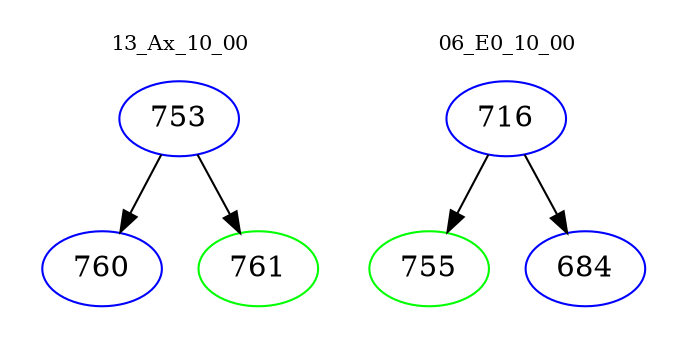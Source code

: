 digraph{
subgraph cluster_0 {
color = white
label = "13_Ax_10_00";
fontsize=10;
T0_753 [label="753", color="blue"]
T0_753 -> T0_760 [color="black"]
T0_760 [label="760", color="blue"]
T0_753 -> T0_761 [color="black"]
T0_761 [label="761", color="green"]
}
subgraph cluster_1 {
color = white
label = "06_E0_10_00";
fontsize=10;
T1_716 [label="716", color="blue"]
T1_716 -> T1_755 [color="black"]
T1_755 [label="755", color="green"]
T1_716 -> T1_684 [color="black"]
T1_684 [label="684", color="blue"]
}
}

